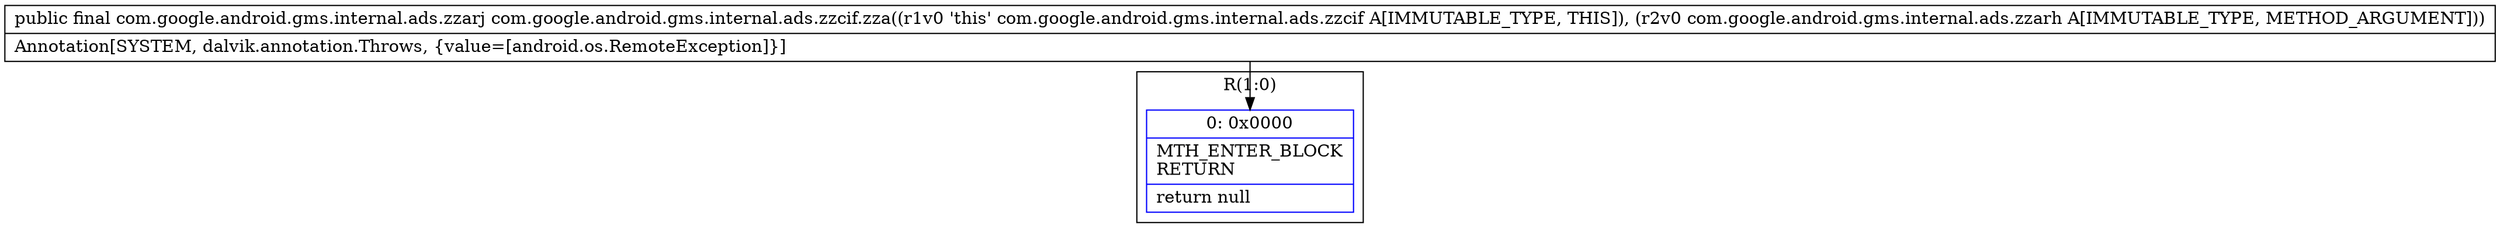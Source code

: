 digraph "CFG forcom.google.android.gms.internal.ads.zzcif.zza(Lcom\/google\/android\/gms\/internal\/ads\/zzarh;)Lcom\/google\/android\/gms\/internal\/ads\/zzarj;" {
subgraph cluster_Region_904206071 {
label = "R(1:0)";
node [shape=record,color=blue];
Node_0 [shape=record,label="{0\:\ 0x0000|MTH_ENTER_BLOCK\lRETURN\l|return null\l}"];
}
MethodNode[shape=record,label="{public final com.google.android.gms.internal.ads.zzarj com.google.android.gms.internal.ads.zzcif.zza((r1v0 'this' com.google.android.gms.internal.ads.zzcif A[IMMUTABLE_TYPE, THIS]), (r2v0 com.google.android.gms.internal.ads.zzarh A[IMMUTABLE_TYPE, METHOD_ARGUMENT]))  | Annotation[SYSTEM, dalvik.annotation.Throws, \{value=[android.os.RemoteException]\}]\l}"];
MethodNode -> Node_0;
}

